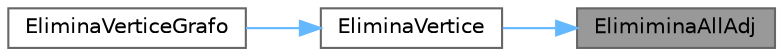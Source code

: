 digraph "ElimiminaAllAdj"
{
 // LATEX_PDF_SIZE
  bgcolor="transparent";
  edge [fontname=Helvetica,fontsize=10,labelfontname=Helvetica,labelfontsize=10];
  node [fontname=Helvetica,fontsize=10,shape=box,height=0.2,width=0.4];
  rankdir="RL";
  Node1 [id="Node000001",label="ElimiminaAllAdj",height=0.2,width=0.4,color="gray40", fillcolor="grey60", style="filled", fontcolor="black",tooltip=" "];
  Node1 -> Node2 [id="edge1_Node000001_Node000002",dir="back",color="steelblue1",style="solid",tooltip=" "];
  Node2 [id="Node000002",label="EliminaVertice",height=0.2,width=0.4,color="grey40", fillcolor="white", style="filled",URL="$_vertice_8c.html#ab0e47318f0b8df0284996bdbcb1a3af9",tooltip=" "];
  Node2 -> Node3 [id="edge2_Node000002_Node000003",dir="back",color="steelblue1",style="solid",tooltip=" "];
  Node3 [id="Node000003",label="EliminaVerticeGrafo",height=0.2,width=0.4,color="grey40", fillcolor="white", style="filled",URL="$_vertice_8c.html#afca57fe820c774993f36e97a78b3a9f4",tooltip=" "];
}
